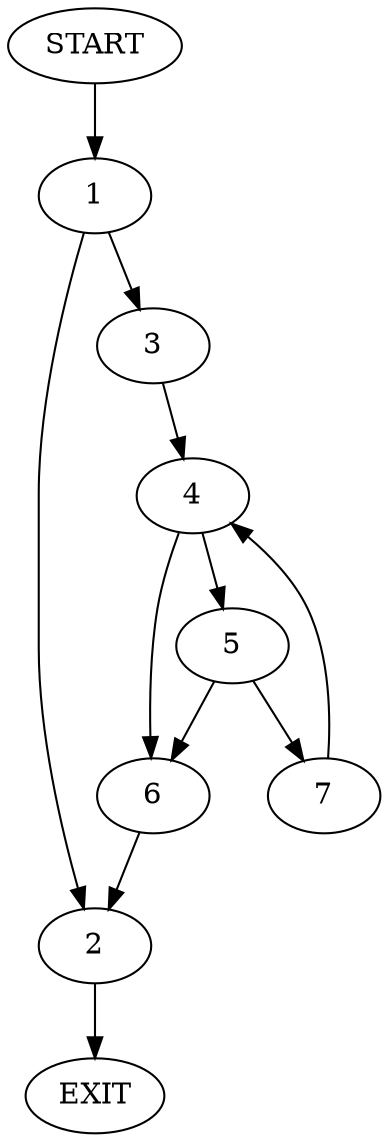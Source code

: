 digraph {
0 [label="START"]
8 [label="EXIT"]
0 -> 1
1 -> 2
1 -> 3
2 -> 8
3 -> 4
4 -> 5
4 -> 6
5 -> 7
5 -> 6
6 -> 2
7 -> 4
}
